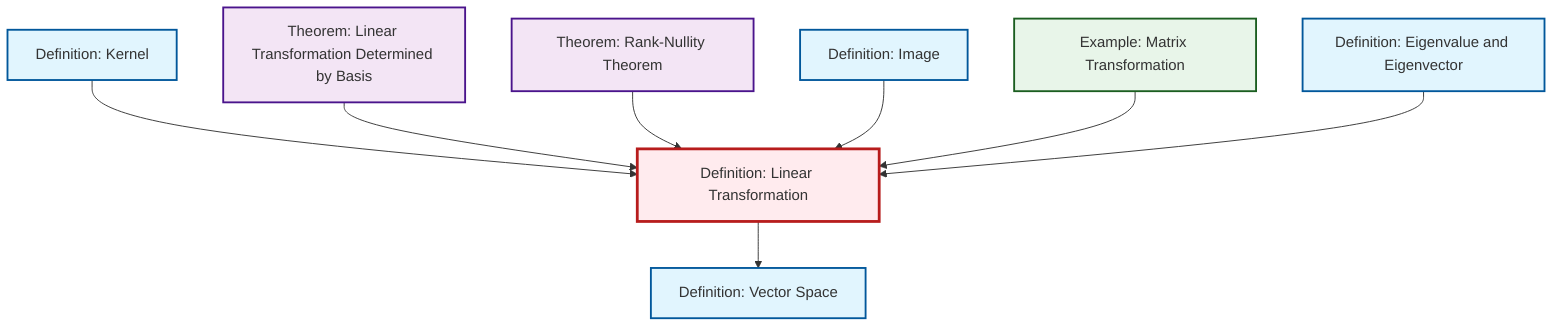 graph TD
    classDef definition fill:#e1f5fe,stroke:#01579b,stroke-width:2px
    classDef theorem fill:#f3e5f5,stroke:#4a148c,stroke-width:2px
    classDef axiom fill:#fff3e0,stroke:#e65100,stroke-width:2px
    classDef example fill:#e8f5e9,stroke:#1b5e20,stroke-width:2px
    classDef current fill:#ffebee,stroke:#b71c1c,stroke-width:3px
    def-kernel["Definition: Kernel"]:::definition
    thm-linear-transformation-basis["Theorem: Linear Transformation Determined by Basis"]:::theorem
    def-vector-space["Definition: Vector Space"]:::definition
    ex-matrix-transformation["Example: Matrix Transformation"]:::example
    def-eigenvalue-eigenvector["Definition: Eigenvalue and Eigenvector"]:::definition
    def-image["Definition: Image"]:::definition
    thm-rank-nullity["Theorem: Rank-Nullity Theorem"]:::theorem
    def-linear-transformation["Definition: Linear Transformation"]:::definition
    def-kernel --> def-linear-transformation
    thm-linear-transformation-basis --> def-linear-transformation
    def-linear-transformation --> def-vector-space
    thm-rank-nullity --> def-linear-transformation
    def-image --> def-linear-transformation
    ex-matrix-transformation --> def-linear-transformation
    def-eigenvalue-eigenvector --> def-linear-transformation
    class def-linear-transformation current